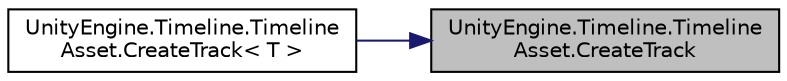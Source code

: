 digraph "UnityEngine.Timeline.TimelineAsset.CreateTrack"
{
 // LATEX_PDF_SIZE
  edge [fontname="Helvetica",fontsize="10",labelfontname="Helvetica",labelfontsize="10"];
  node [fontname="Helvetica",fontsize="10",shape=record];
  rankdir="RL";
  Node1 [label="UnityEngine.Timeline.Timeline\lAsset.CreateTrack",height=0.2,width=0.4,color="black", fillcolor="grey75", style="filled", fontcolor="black",tooltip="Allows you to create a track and add it to the Timeline."];
  Node1 -> Node2 [dir="back",color="midnightblue",fontsize="10",style="solid",fontname="Helvetica"];
  Node2 [label="UnityEngine.Timeline.Timeline\lAsset.CreateTrack\< T \>",height=0.2,width=0.4,color="black", fillcolor="white", style="filled",URL="$class_unity_engine_1_1_timeline_1_1_timeline_asset.html#af7f63eee1fa03dc03d9cbfe0c6d2fb01",tooltip="Creates a track and adds it to the Timeline Asset."];
}
